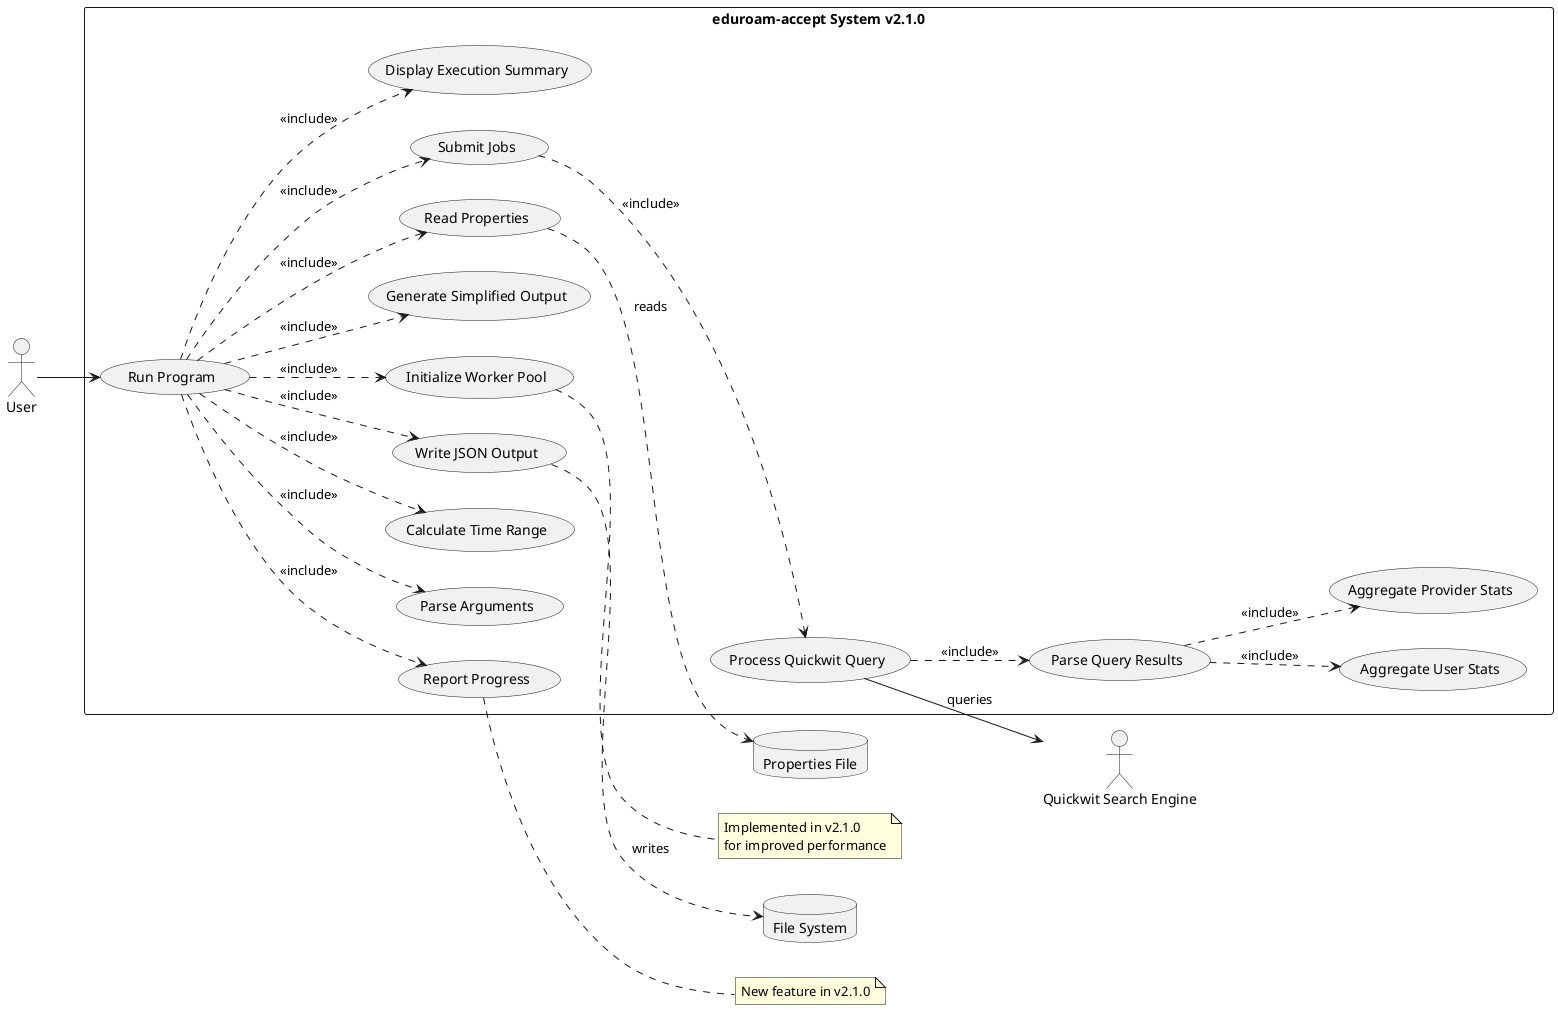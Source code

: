 @startuml
left to right direction
actor "User" as user
actor "Quickwit Search Engine" as quickwit

rectangle "eduroam-accept System v2.1.0" {
  usecase "Run Program" as UC1
  usecase "Read Properties" as UC2
  usecase "Parse Arguments" as UC3
  usecase "Calculate Time Range" as UC4
  usecase "Initialize Worker Pool" as UC5
  usecase "Submit Jobs" as UC6
  usecase "Process Quickwit Query" as UC7
  usecase "Parse Query Results" as UC8
  usecase "Aggregate User Stats" as UC9
  usecase "Aggregate Provider Stats" as UC10
  usecase "Generate Simplified Output" as UC11
  usecase "Write JSON Output" as UC12
  usecase "Report Progress" as UC13
  usecase "Display Execution Summary" as UC14
}

user --> UC1
UC1 ..> UC2 : <<include>>
UC1 ..> UC3 : <<include>>
UC1 ..> UC4 : <<include>>
UC1 ..> UC5 : <<include>>
UC1 ..> UC6 : <<include>>
UC1 ..> UC11 : <<include>>
UC1 ..> UC12 : <<include>>
UC1 ..> UC13 : <<include>>
UC1 ..> UC14 : <<include>>

UC6 ..> UC7 : <<include>>
UC7 --> quickwit : queries
UC7 ..> UC8 : <<include>>
UC8 ..> UC9 : <<include>>
UC8 ..> UC10 : <<include>>

database "Properties File" as props
database "File System" as fs

UC2 ..> props : reads
UC12 ..> fs : writes

note right of UC5
  Implemented in v2.1.0
  for improved performance
end note

note right of UC13
  New feature in v2.1.0
end note
@enduml